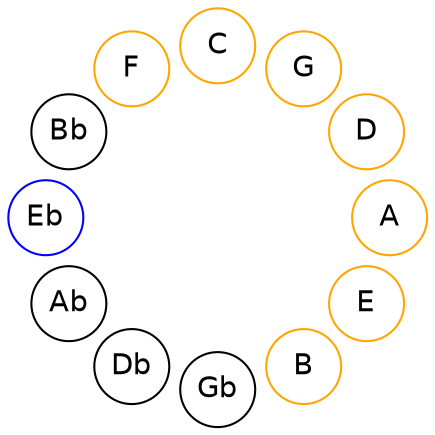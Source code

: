 
graph {

layout = circo;
mindist = .1

node [shape = circle, fontname = Helvetica, margin = 0]
edge [style=invis]

subgraph 1 {
	E -- B -- Gb -- Db -- Ab -- Eb -- Bb -- F -- C -- G -- D -- A -- E
}

E [color=orange];
B [color=orange];
Eb [color=blue];
F [color=orange];
C [color=orange];
G [color=orange];
D [color=orange];
A [color=orange];
}
